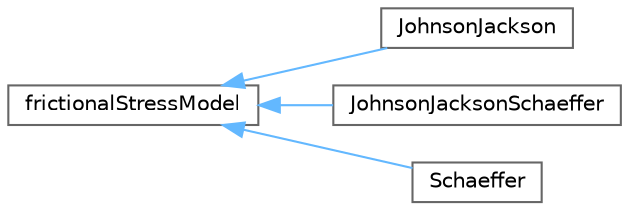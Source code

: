 digraph "Graphical Class Hierarchy"
{
 // LATEX_PDF_SIZE
  bgcolor="transparent";
  edge [fontname=Helvetica,fontsize=10,labelfontname=Helvetica,labelfontsize=10];
  node [fontname=Helvetica,fontsize=10,shape=box,height=0.2,width=0.4];
  rankdir="LR";
  Node0 [id="Node000000",label="frictionalStressModel",height=0.2,width=0.4,color="grey40", fillcolor="white", style="filled",URL="$classFoam_1_1kineticTheoryModels_1_1frictionalStressModel.html",tooltip=" "];
  Node0 -> Node1 [id="edge4714_Node000000_Node000001",dir="back",color="steelblue1",style="solid",tooltip=" "];
  Node1 [id="Node000001",label="JohnsonJackson",height=0.2,width=0.4,color="grey40", fillcolor="white", style="filled",URL="$classFoam_1_1kineticTheoryModels_1_1frictionalStressModels_1_1JohnsonJackson.html",tooltip=" "];
  Node0 -> Node2 [id="edge4715_Node000000_Node000002",dir="back",color="steelblue1",style="solid",tooltip=" "];
  Node2 [id="Node000002",label="JohnsonJacksonSchaeffer",height=0.2,width=0.4,color="grey40", fillcolor="white", style="filled",URL="$classFoam_1_1kineticTheoryModels_1_1frictionalStressModels_1_1JohnsonJacksonSchaeffer.html",tooltip=" "];
  Node0 -> Node3 [id="edge4716_Node000000_Node000003",dir="back",color="steelblue1",style="solid",tooltip=" "];
  Node3 [id="Node000003",label="Schaeffer",height=0.2,width=0.4,color="grey40", fillcolor="white", style="filled",URL="$classFoam_1_1kineticTheoryModels_1_1frictionalStressModels_1_1Schaeffer.html",tooltip=" "];
}
